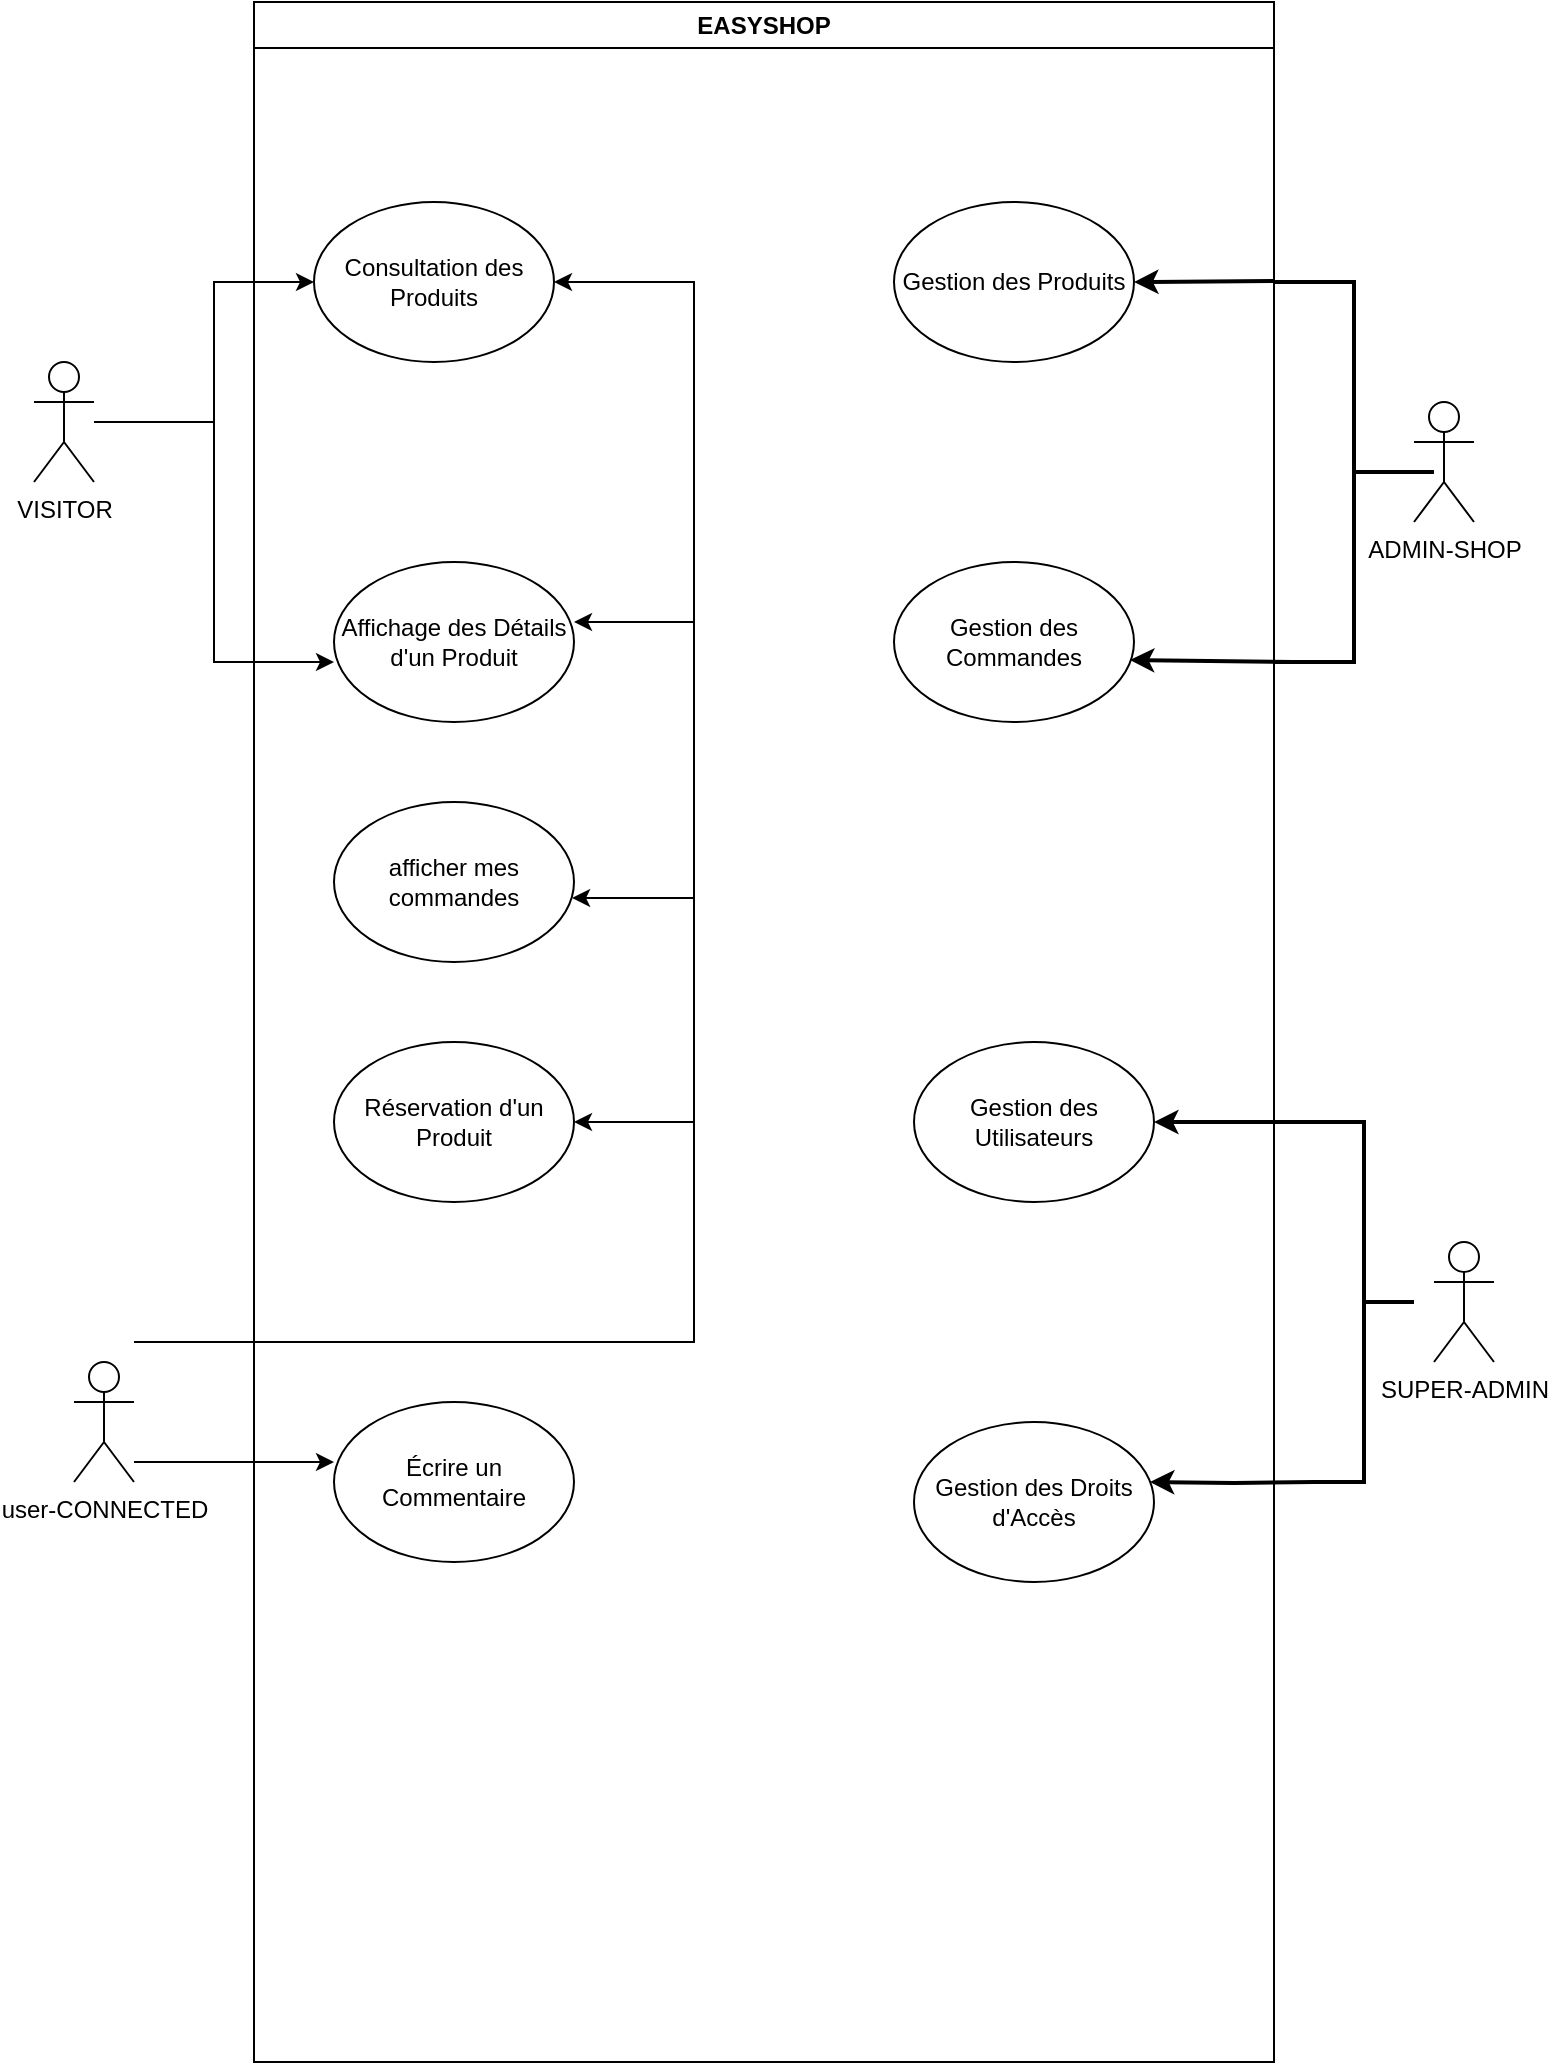 <mxfile>
    <diagram name="Page-1" id="85M3ftujRQaWmAXE2KV7">
        <mxGraphModel dx="1188" dy="914" grid="1" gridSize="10" guides="1" tooltips="1" connect="1" arrows="1" fold="1" page="1" pageScale="1" pageWidth="827" pageHeight="1169" math="0" shadow="0">
            <root>
                <mxCell id="0"/>
                <mxCell id="1" parent="0"/>
                <mxCell id="2" value="" style="edgeStyle=orthogonalEdgeStyle;rounded=0;orthogonalLoop=1;jettySize=auto;html=1;" edge="1" parent="1" source="4" target="8">
                    <mxGeometry relative="1" as="geometry">
                        <Array as="points">
                            <mxPoint x="140" y="320"/>
                            <mxPoint x="140" y="250"/>
                        </Array>
                    </mxGeometry>
                </mxCell>
                <mxCell id="3" value="" style="edgeStyle=orthogonalEdgeStyle;rounded=0;orthogonalLoop=1;jettySize=auto;html=1;entryX=0;entryY=0.625;entryDx=0;entryDy=0;entryPerimeter=0;" edge="1" parent="1" source="4" target="9">
                    <mxGeometry relative="1" as="geometry">
                        <mxPoint x="65" y="430" as="targetPoint"/>
                    </mxGeometry>
                </mxCell>
                <mxCell id="4" value="VISITOR" style="shape=umlActor;verticalLabelPosition=bottom;verticalAlign=top;html=1;outlineConnect=0;" vertex="1" parent="1">
                    <mxGeometry x="50" y="290" width="30" height="60" as="geometry"/>
                </mxCell>
                <mxCell id="5" value="" style="edgeStyle=orthogonalEdgeStyle;rounded=0;orthogonalLoop=1;jettySize=auto;html=1;entryX=0;entryY=0.375;entryDx=0;entryDy=0;entryPerimeter=0;" edge="1" parent="1" source="6" target="11">
                    <mxGeometry relative="1" as="geometry">
                        <mxPoint x="100" y="890" as="sourcePoint"/>
                        <mxPoint x="200" y="920" as="targetPoint"/>
                        <Array as="points">
                            <mxPoint x="150" y="840"/>
                            <mxPoint x="150" y="840"/>
                        </Array>
                    </mxGeometry>
                </mxCell>
                <mxCell id="6" value="user-CONNECTED" style="shape=umlActor;verticalLabelPosition=bottom;verticalAlign=top;html=1;outlineConnect=0;" vertex="1" parent="1">
                    <mxGeometry x="70" y="790" width="30" height="60" as="geometry"/>
                </mxCell>
                <mxCell id="7" value="EASYSHOP" style="swimlane;whiteSpace=wrap;html=1;" vertex="1" parent="1">
                    <mxGeometry x="160" y="110" width="510" height="1030" as="geometry"/>
                </mxCell>
                <mxCell id="8" value="Consultation des Produits" style="ellipse;whiteSpace=wrap;html=1;" vertex="1" parent="7">
                    <mxGeometry x="30" y="100" width="120" height="80" as="geometry"/>
                </mxCell>
                <mxCell id="9" value="Affichage des Détails d'un Produit" style="ellipse;whiteSpace=wrap;html=1;" vertex="1" parent="7">
                    <mxGeometry x="40" y="280" width="120" height="80" as="geometry"/>
                </mxCell>
                <mxCell id="10" value="Réservation d'un Produit" style="ellipse;whiteSpace=wrap;html=1;" vertex="1" parent="7">
                    <mxGeometry x="40" y="520" width="120" height="80" as="geometry"/>
                </mxCell>
                <mxCell id="11" value="Écrire un Commentaire" style="ellipse;whiteSpace=wrap;html=1;" vertex="1" parent="7">
                    <mxGeometry x="40" y="700" width="120" height="80" as="geometry"/>
                </mxCell>
                <mxCell id="12" value="Gestion des Produits" style="ellipse;whiteSpace=wrap;html=1;" vertex="1" parent="7">
                    <mxGeometry x="320" y="100" width="120" height="80" as="geometry"/>
                </mxCell>
                <mxCell id="13" value="Gestion des Commandes" style="ellipse;whiteSpace=wrap;html=1;" vertex="1" parent="7">
                    <mxGeometry x="320" y="280" width="120" height="80" as="geometry"/>
                </mxCell>
                <mxCell id="14" value="Gestion des Utilisateurs" style="ellipse;whiteSpace=wrap;html=1;" vertex="1" parent="7">
                    <mxGeometry x="330" y="520" width="120" height="80" as="geometry"/>
                </mxCell>
                <mxCell id="15" value="Gestion des Droits d'Accès" style="ellipse;whiteSpace=wrap;html=1;" vertex="1" parent="7">
                    <mxGeometry x="330" y="710" width="120" height="80" as="geometry"/>
                </mxCell>
                <mxCell id="16" value="" style="endArrow=classic;html=1;rounded=0;" edge="1" parent="7">
                    <mxGeometry width="50" height="50" relative="1" as="geometry">
                        <mxPoint x="220" y="310" as="sourcePoint"/>
                        <mxPoint x="160" y="310" as="targetPoint"/>
                    </mxGeometry>
                </mxCell>
                <mxCell id="17" value="" style="endArrow=classic;html=1;rounded=0;entryX=1;entryY=0.5;entryDx=0;entryDy=0;" edge="1" parent="7" target="10">
                    <mxGeometry width="50" height="50" relative="1" as="geometry">
                        <mxPoint x="220" y="560" as="sourcePoint"/>
                        <mxPoint x="170" y="320" as="targetPoint"/>
                    </mxGeometry>
                </mxCell>
                <mxCell id="18" value="" style="endArrow=classic;html=1;rounded=0;entryX=1;entryY=0.5;entryDx=0;entryDy=0;strokeWidth=2;" edge="1" parent="7" target="12">
                    <mxGeometry width="50" height="50" relative="1" as="geometry">
                        <mxPoint x="510" y="139.5" as="sourcePoint"/>
                        <mxPoint x="450" y="139.5" as="targetPoint"/>
                    </mxGeometry>
                </mxCell>
                <mxCell id="19" value="" style="endArrow=classic;html=1;rounded=0;entryX=0.983;entryY=0.613;entryDx=0;entryDy=0;entryPerimeter=0;strokeWidth=2;" edge="1" parent="7" target="13">
                    <mxGeometry width="50" height="50" relative="1" as="geometry">
                        <mxPoint x="520" y="330" as="sourcePoint"/>
                        <mxPoint x="460" y="330" as="targetPoint"/>
                    </mxGeometry>
                </mxCell>
                <mxCell id="20" style="edgeStyle=orthogonalEdgeStyle;rounded=0;orthogonalLoop=1;jettySize=auto;html=1;entryX=1;entryY=0.5;entryDx=0;entryDy=0;" edge="1" parent="7" target="8">
                    <mxGeometry relative="1" as="geometry">
                        <mxPoint x="200" y="130" as="targetPoint"/>
                        <Array as="points">
                            <mxPoint x="180" y="670"/>
                            <mxPoint x="220" y="670"/>
                            <mxPoint x="220" y="140"/>
                        </Array>
                        <mxPoint x="-60" y="670" as="sourcePoint"/>
                    </mxGeometry>
                </mxCell>
                <mxCell id="21" value="afficher mes commandes" style="ellipse;whiteSpace=wrap;html=1;" vertex="1" parent="7">
                    <mxGeometry x="40" y="400" width="120" height="80" as="geometry"/>
                </mxCell>
                <mxCell id="22" value="" style="endArrow=classic;html=1;rounded=0;entryX=0.992;entryY=0.6;entryDx=0;entryDy=0;entryPerimeter=0;" edge="1" parent="7" target="21">
                    <mxGeometry width="50" height="50" relative="1" as="geometry">
                        <mxPoint x="220" y="448" as="sourcePoint"/>
                        <mxPoint x="310" y="430" as="targetPoint"/>
                    </mxGeometry>
                </mxCell>
                <mxCell id="23" value="SUPER-ADMIN" style="shape=umlActor;verticalLabelPosition=bottom;verticalAlign=top;html=1;outlineConnect=0;" vertex="1" parent="1">
                    <mxGeometry x="750" y="730" width="30" height="60" as="geometry"/>
                </mxCell>
                <mxCell id="24" value="ADMIN-SHOP" style="shape=umlActor;verticalLabelPosition=bottom;verticalAlign=top;html=1;outlineConnect=0;" vertex="1" parent="1">
                    <mxGeometry x="740" y="310" width="30" height="60" as="geometry"/>
                </mxCell>
                <mxCell id="25" style="edgeStyle=orthogonalEdgeStyle;rounded=0;orthogonalLoop=1;jettySize=auto;html=1;entryX=0.983;entryY=0.375;entryDx=0;entryDy=0;entryPerimeter=0;strokeWidth=2;" edge="1" parent="1" target="15">
                    <mxGeometry relative="1" as="geometry">
                        <mxPoint x="690" y="850" as="sourcePoint"/>
                    </mxGeometry>
                </mxCell>
                <mxCell id="26" value="" style="endArrow=classic;html=1;rounded=0;entryX=1;entryY=0.5;entryDx=0;entryDy=0;strokeWidth=2;" edge="1" parent="1" target="14">
                    <mxGeometry width="50" height="50" relative="1" as="geometry">
                        <mxPoint x="690" y="670" as="sourcePoint"/>
                        <mxPoint x="790" y="620" as="targetPoint"/>
                    </mxGeometry>
                </mxCell>
                <mxCell id="27" value="" style="strokeWidth=2;html=1;shape=mxgraph.flowchart.annotation_2;align=left;labelPosition=right;pointerEvents=1;direction=west;" vertex="1" parent="1">
                    <mxGeometry x="670" y="250" width="80" height="190" as="geometry"/>
                </mxCell>
                <mxCell id="28" value="" style="strokeWidth=2;html=1;shape=mxgraph.flowchart.annotation_2;align=left;labelPosition=right;pointerEvents=1;rotation=-180;" vertex="1" parent="1">
                    <mxGeometry x="690" y="670" width="50" height="180" as="geometry"/>
                </mxCell>
            </root>
        </mxGraphModel>
    </diagram>
</mxfile>